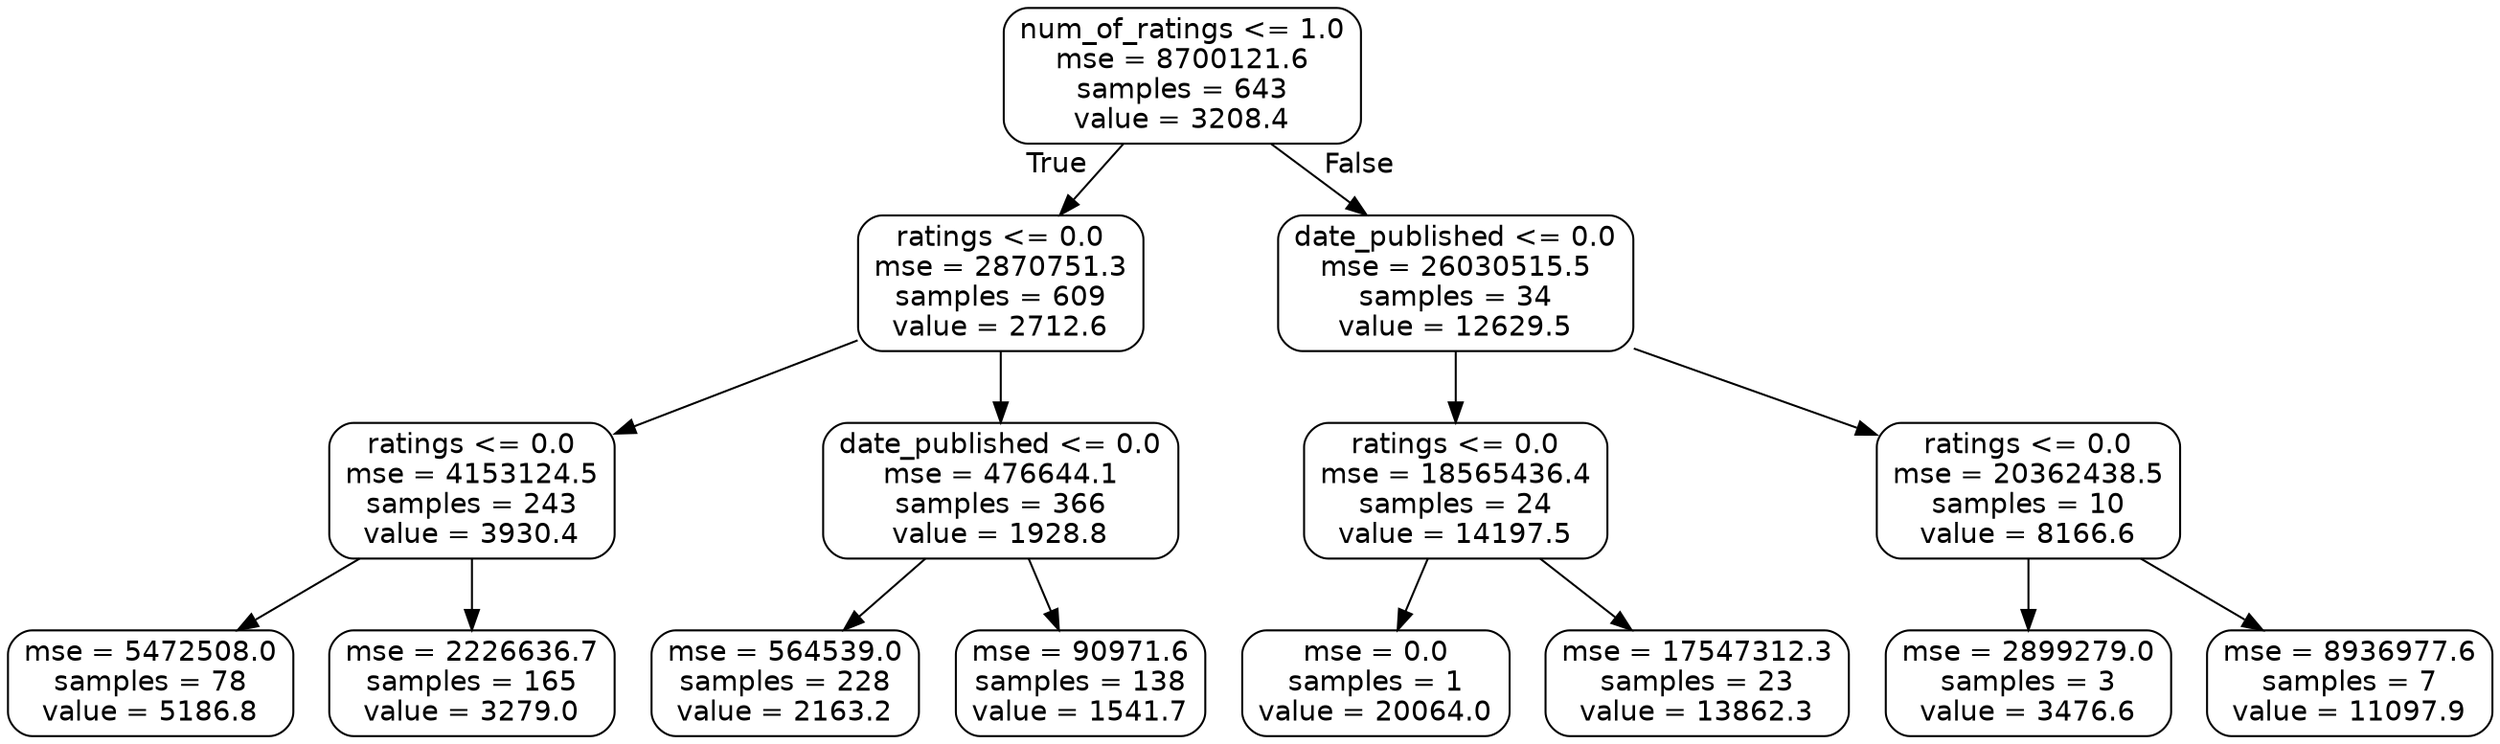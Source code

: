 digraph Tree {
node [shape=box, style="rounded", color="black", fontname=helvetica] ;
edge [fontname=helvetica] ;
0 [label="num_of_ratings <= 1.0\nmse = 8700121.6\nsamples = 643\nvalue = 3208.4"] ;
1 [label="ratings <= 0.0\nmse = 2870751.3\nsamples = 609\nvalue = 2712.6"] ;
0 -> 1 [labeldistance=2.5, labelangle=45, headlabel="True"] ;
2 [label="ratings <= 0.0\nmse = 4153124.5\nsamples = 243\nvalue = 3930.4"] ;
1 -> 2 ;
3 [label="mse = 5472508.0\nsamples = 78\nvalue = 5186.8"] ;
2 -> 3 ;
4 [label="mse = 2226636.7\nsamples = 165\nvalue = 3279.0"] ;
2 -> 4 ;
5 [label="date_published <= 0.0\nmse = 476644.1\nsamples = 366\nvalue = 1928.8"] ;
1 -> 5 ;
6 [label="mse = 564539.0\nsamples = 228\nvalue = 2163.2"] ;
5 -> 6 ;
7 [label="mse = 90971.6\nsamples = 138\nvalue = 1541.7"] ;
5 -> 7 ;
8 [label="date_published <= 0.0\nmse = 26030515.5\nsamples = 34\nvalue = 12629.5"] ;
0 -> 8 [labeldistance=2.5, labelangle=-45, headlabel="False"] ;
9 [label="ratings <= 0.0\nmse = 18565436.4\nsamples = 24\nvalue = 14197.5"] ;
8 -> 9 ;
10 [label="mse = 0.0\nsamples = 1\nvalue = 20064.0"] ;
9 -> 10 ;
11 [label="mse = 17547312.3\nsamples = 23\nvalue = 13862.3"] ;
9 -> 11 ;
12 [label="ratings <= 0.0\nmse = 20362438.5\nsamples = 10\nvalue = 8166.6"] ;
8 -> 12 ;
13 [label="mse = 2899279.0\nsamples = 3\nvalue = 3476.6"] ;
12 -> 13 ;
14 [label="mse = 8936977.6\nsamples = 7\nvalue = 11097.9"] ;
12 -> 14 ;
}